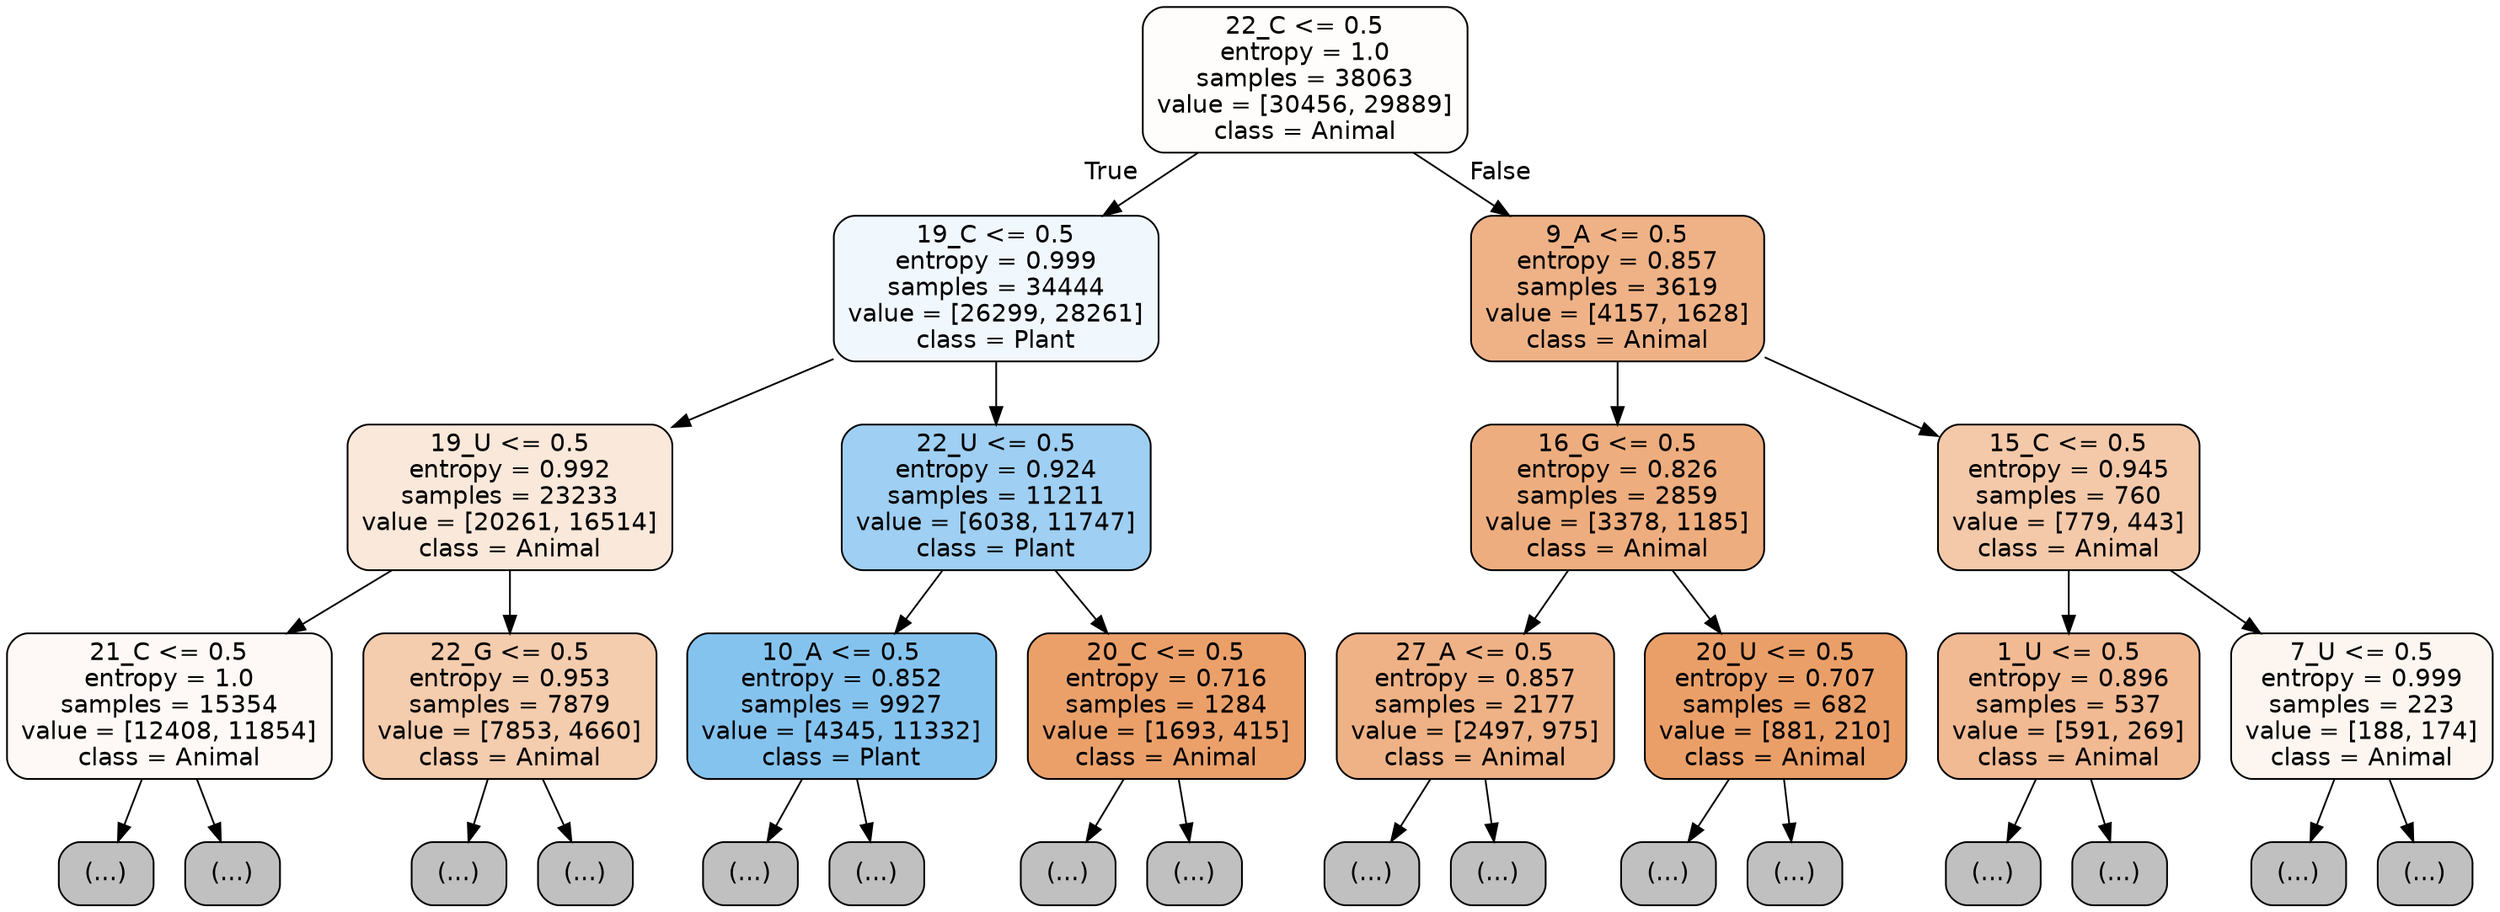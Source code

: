 digraph Tree {
node [shape=box, style="filled, rounded", color="black", fontname="helvetica"] ;
edge [fontname="helvetica"] ;
0 [label="22_C <= 0.5\nentropy = 1.0\nsamples = 38063\nvalue = [30456, 29889]\nclass = Animal", fillcolor="#fffdfb"] ;
1 [label="19_C <= 0.5\nentropy = 0.999\nsamples = 34444\nvalue = [26299, 28261]\nclass = Plant", fillcolor="#f1f8fd"] ;
0 -> 1 [labeldistance=2.5, labelangle=45, headlabel="True"] ;
2 [label="19_U <= 0.5\nentropy = 0.992\nsamples = 23233\nvalue = [20261, 16514]\nclass = Animal", fillcolor="#fae8da"] ;
1 -> 2 ;
3 [label="21_C <= 0.5\nentropy = 1.0\nsamples = 15354\nvalue = [12408, 11854]\nclass = Animal", fillcolor="#fef9f6"] ;
2 -> 3 ;
4 [label="(...)", fillcolor="#C0C0C0"] ;
3 -> 4 ;
5937 [label="(...)", fillcolor="#C0C0C0"] ;
3 -> 5937 ;
7440 [label="22_G <= 0.5\nentropy = 0.953\nsamples = 7879\nvalue = [7853, 4660]\nclass = Animal", fillcolor="#f4ccae"] ;
2 -> 7440 ;
7441 [label="(...)", fillcolor="#C0C0C0"] ;
7440 -> 7441 ;
10750 [label="(...)", fillcolor="#C0C0C0"] ;
7440 -> 10750 ;
11235 [label="22_U <= 0.5\nentropy = 0.924\nsamples = 11211\nvalue = [6038, 11747]\nclass = Plant", fillcolor="#9fcff2"] ;
1 -> 11235 ;
11236 [label="10_A <= 0.5\nentropy = 0.852\nsamples = 9927\nvalue = [4345, 11332]\nclass = Plant", fillcolor="#85c3ef"] ;
11235 -> 11236 ;
11237 [label="(...)", fillcolor="#C0C0C0"] ;
11236 -> 11237 ;
13768 [label="(...)", fillcolor="#C0C0C0"] ;
11236 -> 13768 ;
14489 [label="20_C <= 0.5\nentropy = 0.716\nsamples = 1284\nvalue = [1693, 415]\nclass = Animal", fillcolor="#eba06a"] ;
11235 -> 14489 ;
14490 [label="(...)", fillcolor="#C0C0C0"] ;
14489 -> 14490 ;
14873 [label="(...)", fillcolor="#C0C0C0"] ;
14489 -> 14873 ;
15000 [label="9_A <= 0.5\nentropy = 0.857\nsamples = 3619\nvalue = [4157, 1628]\nclass = Animal", fillcolor="#efb287"] ;
0 -> 15000 [labeldistance=2.5, labelangle=-45, headlabel="False"] ;
15001 [label="16_G <= 0.5\nentropy = 0.826\nsamples = 2859\nvalue = [3378, 1185]\nclass = Animal", fillcolor="#eead7e"] ;
15000 -> 15001 ;
15002 [label="27_A <= 0.5\nentropy = 0.857\nsamples = 2177\nvalue = [2497, 975]\nclass = Animal", fillcolor="#efb286"] ;
15001 -> 15002 ;
15003 [label="(...)", fillcolor="#C0C0C0"] ;
15002 -> 15003 ;
16054 [label="(...)", fillcolor="#C0C0C0"] ;
15002 -> 16054 ;
16055 [label="20_U <= 0.5\nentropy = 0.707\nsamples = 682\nvalue = [881, 210]\nclass = Animal", fillcolor="#eb9f68"] ;
15001 -> 16055 ;
16056 [label="(...)", fillcolor="#C0C0C0"] ;
16055 -> 16056 ;
16301 [label="(...)", fillcolor="#C0C0C0"] ;
16055 -> 16301 ;
16402 [label="15_C <= 0.5\nentropy = 0.945\nsamples = 760\nvalue = [779, 443]\nclass = Animal", fillcolor="#f4c9aa"] ;
15000 -> 16402 ;
16403 [label="1_U <= 0.5\nentropy = 0.896\nsamples = 537\nvalue = [591, 269]\nclass = Animal", fillcolor="#f1ba93"] ;
16402 -> 16403 ;
16404 [label="(...)", fillcolor="#C0C0C0"] ;
16403 -> 16404 ;
16573 [label="(...)", fillcolor="#C0C0C0"] ;
16403 -> 16573 ;
16718 [label="7_U <= 0.5\nentropy = 0.999\nsamples = 223\nvalue = [188, 174]\nclass = Animal", fillcolor="#fdf6f0"] ;
16402 -> 16718 ;
16719 [label="(...)", fillcolor="#C0C0C0"] ;
16718 -> 16719 ;
16786 [label="(...)", fillcolor="#C0C0C0"] ;
16718 -> 16786 ;
}